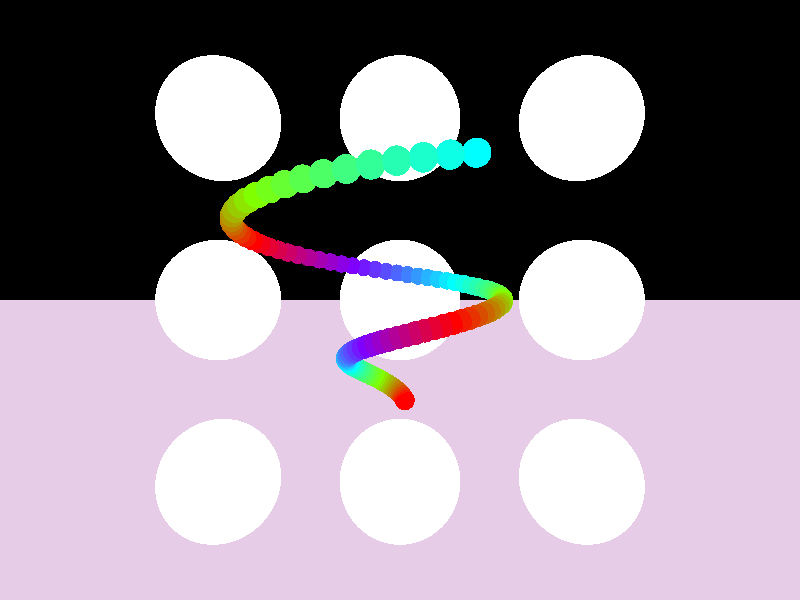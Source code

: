 camera {
  location <0, 0, -35>  
  up <0, 1, 0>  
  right <1.333, 0, 0>  
  look_at <0, 0, 0>  
}

light_source {<-20, 20, -30> color rgb <1.5, 1.5, 1.5>}

light_source {<-20, 20, -20> color rgb <1.5, 1.5, 1.5>}

plane { <0, 1, 0>, -22
  pigment { color rgb <0.9, 0.8, 0.9> }
  finish {
     ambient 0.3 diffuse 0.5 specular 0 roughness 0 ior 0 reflection 0.5 refraction 0
  }
  translate <0, 0, 0>
  scale <1, 1, 1>
  rotate <0, 0, 0>
}

sphere { <0.283662, -6, 0.958924>, 0.6
  pigment { color rgb <1, 0, 0> }
  finish {
     ambient 0.7 diffuse 0.8 specular 0 roughness 0 ior 0 reflection 0.7 refraction 0
  }
  translate <0, 0, 0>
  scale <1, 1, 1>
  rotate <0, 0, 0>
}

sphere { <0.205164, -5.88, 1.0807>, 0.6
  pigment { color rgb <0.95, 0.1, 0> }
  finish {
     ambient 0.7 diffuse 0.8 specular 0 roughness 0 ior 0 reflection 0.7 refraction 0
  }
  translate <0, 0, 0>
  scale <1, 1, 1>
  rotate <0, 0, 0>
}

sphere { <0.104999, -5.76, 1.1954>, 0.6
  pigment { color rgb <0.9, 0.2, 0> }
  finish {
     ambient 0.7 diffuse 0.8 specular 0 roughness 0 ior 0 reflection 0.7 refraction 0
  }
  translate <0, 0, 0>
  scale <1, 1, 1>
  rotate <0, 0, 0>
}

sphere { <-0.0161049, -5.64, 1.2999>, 0.6
  pigment { color rgb <0.85, 0.3, 0> }
  finish {
     ambient 0.7 diffuse 0.8 specular 0 roughness 0 ior 0 reflection 0.7 refraction 0
  }
  translate <0, 0, 0>
  scale <1, 1, 1>
  rotate <0, 0, 0>
}

sphere { <-0.157013, -5.52, 1.39117>, 0.6
  pigment { color rgb <0.8, 0.4, 0> }
  finish {
     ambient 0.7 diffuse 0.8 specular 0 roughness 0 ior 0 reflection 0.7 refraction 0
  }
  translate <0, 0, 0>
  scale <1, 1, 1>
  rotate <0, 0, 0>
}

sphere { <-0.316193, -5.4, 1.4663>, 0.6
  pigment { color rgb <0.75, 0.5, 0> }
  finish {
     ambient 0.7 diffuse 0.8 specular 0 roughness 0 ior 0 reflection 0.7 refraction 0
  }
  translate <0, 0, 0>
  scale <1, 1, 1>
  rotate <0, 0, 0>
}

sphere { <-0.491732, -5.28, 1.52256>, 0.6
  pigment { color rgb <0.7, 0.6, 0> }
  finish {
     ambient 0.7 diffuse 0.8 specular 0 roughness 0 ior 0 reflection 0.7 refraction 0
  }
  translate <0, 0, 0>
  scale <1, 1, 1>
  rotate <0, 0, 0>
}

sphere { <-0.681358, -5.16, 1.55748>, 0.6
  pigment { color rgb <0.65, 0.7, 0> }
  finish {
     ambient 0.7 diffuse 0.8 specular 0 roughness 0 ior 0 reflection 0.7 refraction 0
  }
  translate <0, 0, 0>
  scale <1, 1, 1>
  rotate <0, 0, 0>
}

sphere { <-0.882468, -5.04, 1.56884>, 0.6
  pigment { color rgb <0.6, 0.8, 0> }
  finish {
     ambient 0.7 diffuse 0.8 specular 0 roughness 0 ior 0 reflection 0.7 refraction 0
  }
  translate <0, 0, 0>
  scale <1, 1, 1>
  rotate <0, 0, 0>
}

sphere { <-1.09216, -4.92, 1.55473>, 0.6
  pigment { color rgb <0.55, 0.9, 0> }
  finish {
     ambient 0.7 diffuse 0.8 specular 0 roughness 0 ior 0 reflection 0.7 refraction 0
  }
  translate <0, 0, 0>
  scale <1, 1, 1>
  rotate <0, 0, 0>
}

sphere { <-1.30729, -4.8, 1.51361>, 0.6
  pigment { color rgb <0.5, 1, 0> }
  finish {
     ambient 0.7 diffuse 0.8 specular 0 roughness 0 ior 0 reflection 0.7 refraction 0
  }
  translate <0, 0, 0>
  scale <1, 1, 1>
  rotate <0, 0, 0>
}

sphere { <-1.52446, -4.68, 1.44431>, 0.6
  pigment { color rgb <0.45, 1, 0.1> }
  finish {
     ambient 0.7 diffuse 0.8 specular 0 roughness 0 ior 0 reflection 0.7 refraction 0
  }
  translate <0, 0, 0>
  scale <1, 1, 1>
  rotate <0, 0, 0>
}

sphere { <-1.74013, -4.56, 1.34609>, 0.6
  pigment { color rgb <0.4, 1, 0.2> }
  finish {
     ambient 0.7 diffuse 0.8 specular 0 roughness 0 ior 0 reflection 0.7 refraction 0
  }
  translate <0, 0, 0>
  scale <1, 1, 1>
  rotate <0, 0, 0>
}

sphere { <-1.95063, -4.44, 1.21863>, 0.6
  pigment { color rgb <0.35, 1, 0.3> }
  finish {
     ambient 0.7 diffuse 0.8 specular 0 roughness 0 ior 0 reflection 0.7 refraction 0
  }
  translate <0, 0, 0>
  scale <1, 1, 1>
  rotate <0, 0, 0>
}

sphere { <-2.15222, -4.32, 1.06205>, 0.6
  pigment { color rgb <0.3, 1, 0.4> }
  finish {
     ambient 0.7 diffuse 0.8 specular 0 roughness 0 ior 0 reflection 0.7 refraction 0
  }
  translate <0, 0, 0>
  scale <1, 1, 1>
  rotate <0, 0, 0>
}

sphere { <-2.34114, -4.2, 0.876961>, 0.6
  pigment { color rgb <0.25, 1, 0.5> }
  finish {
     ambient 0.7 diffuse 0.8 specular 0 roughness 0 ior 0 reflection 0.7 refraction 0
  }
  translate <0, 0, 0>
  scale <1, 1, 1>
  rotate <0, 0, 0>
}

sphere { <-2.51367, -4.08, 0.664411>, 0.6
  pigment { color rgb <0.2, 1, 0.6> }
  finish {
     ambient 0.7 diffuse 0.8 specular 0 roughness 0 ior 0 reflection 0.7 refraction 0
  }
  translate <0, 0, 0>
  scale <1, 1, 1>
  rotate <0, 0, 0>
}

sphere { <-2.66619, -3.96, 0.425918>, 0.6
  pigment { color rgb <0.15, 1, 0.7> }
  finish {
     ambient 0.7 diffuse 0.8 specular 0 roughness 0 ior 0 reflection 0.7 refraction 0
  }
  translate <0, 0, 0>
  scale <1, 1, 1>
  rotate <0, 0, 0>
}

sphere { <-2.79522, -3.84, 0.163452>, 0.6
  pigment { color rgb <0.1, 1, 0.8> }
  finish {
     ambient 0.7 diffuse 0.8 specular 0 roughness 0 ior 0 reflection 0.7 refraction 0
  }
  translate <0, 0, 0>
  scale <1, 1, 1>
  rotate <0, 0, 0>
}

sphere { <-2.89749, -3.72, -0.120579>, 0.6
  pigment { color rgb <0.05, 1, 0.9> }
  finish {
     ambient 0.7 diffuse 0.8 specular 0 roughness 0 ior 0 reflection 0.7 refraction 0
  }
  translate <0, 0, 0>
  scale <1, 1, 1>
  rotate <0, 0, 0>
}

sphere { <-2.96998, -3.6, -0.423354>, 0.6
  pigment { color rgb <0, 1, 1> }
  finish {
     ambient 0.7 diffuse 0.8 specular 0 roughness 0 ior 0 reflection 0.7 refraction 0
  }
  translate <0, 0, 0>
  scale <1, 1, 1>
  rotate <0, 0, 0>
}

sphere { <-3.00997, -3.48, -0.741667>, 0.6
  pigment { color rgb <0.05, 0.9, 1> }
  finish {
     ambient 0.7 diffuse 0.8 specular 0 roughness 0 ior 0 reflection 0.7 refraction 0
  }
  translate <0, 0, 0>
  scale <1, 1, 1>
  rotate <0, 0, 0>
}

sphere { <-3.01511, -3.36, -1.07196>, 0.6
  pigment { color rgb <0.1, 0.8, 1> }
  finish {
     ambient 0.7 diffuse 0.8 specular 0 roughness 0 ior 0 reflection 0.7 refraction 0
  }
  translate <0, 0, 0>
  scale <1, 1, 1>
  rotate <0, 0, 0>
}

sphere { <-2.98344, -3.24, -1.41035>, 0.6
  pigment { color rgb <0.15, 0.7, 1> }
  finish {
     ambient 0.7 diffuse 0.8 specular 0 roughness 0 ior 0 reflection 0.7 refraction 0
  }
  translate <0, 0, 0>
  scale <1, 1, 1>
  rotate <0, 0, 0>
}

sphere { <-2.91342, -3.12, -1.7527>, 0.6
  pigment { color rgb <0.2, 0.6, 1> }
  finish {
     ambient 0.7 diffuse 0.8 specular 0 roughness 0 ior 0 reflection 0.7 refraction 0
  }
  translate <0, 0, 0>
  scale <1, 1, 1>
  rotate <0, 0, 0>
}

sphere { <-2.80401, -3, -2.09465>, 0.6
  pigment { color rgb <0.25, 0.5, 1> }
  finish {
     ambient 0.7 diffuse 0.8 specular 0 roughness 0 ior 0 reflection 0.7 refraction 0
  }
  translate <0, 0, 0>
  scale <1, 1, 1>
  rotate <0, 0, 0>
}

sphere { <-2.65462, -2.88, -2.43166>, 0.6
  pigment { color rgb <0.3, 0.4, 1> }
  finish {
     ambient 0.7 diffuse 0.8 specular 0 roughness 0 ior 0 reflection 0.7 refraction 0
  }
  translate <0, 0, 0>
  scale <1, 1, 1>
  rotate <0, 0, 0>
}

sphere { <-2.46523, -2.76, -2.7591>, 0.6
  pigment { color rgb <0.35, 0.3, 1> }
  finish {
     ambient 0.7 diffuse 0.8 specular 0 roughness 0 ior 0 reflection 0.7 refraction 0
  }
  translate <0, 0, 0>
  scale <1, 1, 1>
  rotate <0, 0, 0>
}

sphere { <-2.23631, -2.64, -3.07228>, 0.6
  pigment { color rgb <0.4, 0.2, 1> }
  finish {
     ambient 0.7 diffuse 0.8 specular 0 roughness 0 ior 0 reflection 0.7 refraction 0
  }
  translate <0, 0, 0>
  scale <1, 1, 1>
  rotate <0, 0, 0>
}

sphere { <-1.96891, -2.52, -3.36651>, 0.6
  pigment { color rgb <0.45, 0.0999999, 1> }
  finish {
     ambient 0.7 diffuse 0.8 specular 0 roughness 0 ior 0 reflection 0.7 refraction 0
  }
  translate <0, 0, 0>
  scale <1, 1, 1>
  rotate <0, 0, 0>
}

sphere { <-1.6646, -2.4, -3.63718>, 0.6
  pigment { color rgb <0.5, 0, 1> }
  finish {
     ambient 0.7 diffuse 0.8 specular 0 roughness 0 ior 0 reflection 0.7 refraction 0
  }
  translate <0, 0, 0>
  scale <1, 1, 1>
  rotate <0, 0, 0>
}

sphere { <-1.3255, -2.28, -3.87983>, 0.6
  pigment { color rgb <0.55, 0, 0.9> }
  finish {
     ambient 0.7 diffuse 0.8 specular 0 roughness 0 ior 0 reflection 0.7 refraction 0
  }
  translate <0, 0, 0>
  scale <1, 1, 1>
  rotate <0, 0, 0>
}

sphere { <-0.95426, -2.16, -4.09016>, 0.6
  pigment { color rgb <0.6, 0, 0.8> }
  finish {
     ambient 0.7 diffuse 0.8 specular 0 roughness 0 ior 0 reflection 0.7 refraction 0
  }
  translate <0, 0, 0>
  scale <1, 1, 1>
  rotate <0, 0, 0>
}

sphere { <-0.554043, -2.04, -4.26416>, 0.6
  pigment { color rgb <0.65, 0, 0.7> }
  finish {
     ambient 0.7 diffuse 0.8 specular 0 roughness 0 ior 0 reflection 0.7 refraction 0
  }
  translate <0, 0, 0>
  scale <1, 1, 1>
  rotate <0, 0, 0>
}

sphere { <-0.12849, -1.92, -4.39812>, 0.6
  pigment { color rgb <0.7, 0, 0.6> }
  finish {
     ambient 0.7 diffuse 0.8 specular 0 roughness 0 ior 0 reflection 0.7 refraction 0
  }
  translate <0, 0, 0>
  scale <1, 1, 1>
  rotate <0, 0, 0>
}

sphere { <0.318305, -1.8, -4.48873>, 0.6
  pigment { color rgb <0.75, 0, 0.5> }
  finish {
     ambient 0.7 diffuse 0.8 specular 0 roughness 0 ior 0 reflection 0.7 refraction 0
  }
  translate <0, 0, 0>
  scale <1, 1, 1>
  rotate <0, 0, 0>
}

sphere { <0.781836, -1.68, -4.53307>, 0.6
  pigment { color rgb <0.8, 0, 0.4> }
  finish {
     ambient 0.7 diffuse 0.8 specular 0 roughness 0 ior 0 reflection 0.7 refraction 0
  }
  translate <0, 0, 0>
  scale <1, 1, 1>
  rotate <0, 0, 0>
}

sphere { <1.25723, -1.56, -4.52872>, 0.6
  pigment { color rgb <0.85, 0, 0.3> }
  finish {
     ambient 0.7 diffuse 0.8 specular 0 roughness 0 ior 0 reflection 0.7 refraction 0
  }
  translate <0, 0, 0>
  scale <1, 1, 1>
  rotate <0, 0, 0>
}

sphere { <1.7393, -1.44, -4.47379>, 0.6
  pigment { color rgb <0.9, 0, 0.2> }
  finish {
     ambient 0.7 diffuse 0.8 specular 0 roughness 0 ior 0 reflection 0.7 refraction 0
  }
  translate <0, 0, 0>
  scale <1, 1, 1>
  rotate <0, 0, 0>
}

sphere { <2.22261, -1.32, -4.36692>, 0.6
  pigment { color rgb <0.95, 0, 0.0999999> }
  finish {
     ambient 0.7 diffuse 0.8 specular 0 roughness 0 ior 0 reflection 0.7 refraction 0
  }
  translate <0, 0, 0>
  scale <1, 1, 1>
  rotate <0, 0, 0>
}

sphere { <2.7015, -1.2, -4.20736>, 0.6
  pigment { color rgb <1, 0, 0> }
  finish {
     ambient 0.7 diffuse 0.8 specular 0 roughness 0 ior 0 reflection 0.7 refraction 0
  }
  translate <0, 0, 0>
  scale <1, 1, 1>
  rotate <0, 0, 0>
}

sphere { <3.1702, -1.08, -3.99497>, 0.6
  pigment { color rgb <0.95, 0.1, 0> }
  finish {
     ambient 0.7 diffuse 0.8 specular 0 roughness 0 ior 0 reflection 0.7 refraction 0
  }
  translate <0, 0, 0>
  scale <1, 1, 1>
  rotate <0, 0, 0>
}

sphere { <3.62286, -0.960003, -3.73026>, 0.6
  pigment { color rgb <0.9, 0.2, 0> }
  finish {
     ambient 0.7 diffuse 0.8 specular 0 roughness 0 ior 0 reflection 0.7 refraction 0
  }
  translate <0, 0, 0>
  scale <1, 1, 1>
  rotate <0, 0, 0>
}

sphere { <4.05365, -0.840003, -3.41436>, 0.6
  pigment { color rgb <0.85, 0.3, 0> }
  finish {
     ambient 0.7 diffuse 0.8 specular 0 roughness 0 ior 0 reflection 0.7 refraction 0
  }
  translate <0, 0, 0>
  scale <1, 1, 1>
  rotate <0, 0, 0>
}

sphere { <4.4568, -0.720003, -3.04908>, 0.6
  pigment { color rgb <0.8, 0.4, 0> }
  finish {
     ambient 0.7 diffuse 0.8 specular 0 roughness 0 ior 0 reflection 0.7 refraction 0
  }
  translate <0, 0, 0>
  scale <1, 1, 1>
  rotate <0, 0, 0>
}

sphere { <4.82669, -0.600003, -2.63685>, 0.6
  pigment { color rgb <0.75, 0.5, 0> }
  finish {
     ambient 0.7 diffuse 0.8 specular 0 roughness 0 ior 0 reflection 0.7 refraction 0
  }
  translate <0, 0, 0>
  scale <1, 1, 1>
  rotate <0, 0, 0>
}

sphere { <5.15793, -0.480003, -2.18075>, 0.6
  pigment { color rgb <0.7, 0.6, 0> }
  finish {
     ambient 0.7 diffuse 0.8 specular 0 roughness 0 ior 0 reflection 0.7 refraction 0
  }
  translate <0, 0, 0>
  scale <1, 1, 1>
  rotate <0, 0, 0>
}

sphere { <5.44541, -0.360003, -1.68448>, 0.6
  pigment { color rgb <0.65, 0.7, 0> }
  finish {
     ambient 0.7 diffuse 0.8 specular 0 roughness 0 ior 0 reflection 0.7 refraction 0
  }
  translate <0, 0, 0>
  scale <1, 1, 1>
  rotate <0, 0, 0>
}

sphere { <5.68438, -0.240003, -1.1523>, 0.6
  pigment { color rgb <0.6, 0.8, 0> }
  finish {
     ambient 0.7 diffuse 0.8 specular 0 roughness 0 ior 0 reflection 0.7 refraction 0
  }
  translate <0, 0, 0>
  scale <1, 1, 1>
  rotate <0, 0, 0>
}

sphere { <5.87052, -0.120003, -0.589032>, 0.6
  pigment { color rgb <0.55, 0.9, 0> }
  finish {
     ambient 0.7 diffuse 0.8 specular 0 roughness 0 ior 0 reflection 0.7 refraction 0
  }
  translate <0, 0, 0>
  scale <1, 1, 1>
  rotate <0, 0, 0>
}

sphere { <6, -3.02196e-06, -1.51098e-05>, 0.6
  pigment { color rgb <0.5, 1, 0> }
  finish {
     ambient 0.7 diffuse 0.8 specular 0 roughness 0 ior 0 reflection 0.7 refraction 0
  }
  translate <0, 0, 0>
  scale <1, 1, 1>
  rotate <0, 0, 0>
}

sphere { <6.06952, 0.119997, 0.608968>, 0.6
  pigment { color rgb <0.45, 1, 0.1> }
  finish {
     ambient 0.7 diffuse 0.8 specular 0 roughness 0 ior 0 reflection 0.7 refraction 0
  }
  translate <0, 0, 0>
  scale <1, 1, 1>
  rotate <0, 0, 0>
}

sphere { <6.07641, 0.239997, 1.23173>, 0.6
  pigment { color rgb <0.4, 1, 0.2> }
  finish {
     ambient 0.7 diffuse 0.8 specular 0 roughness 0 ior 0 reflection 0.7 refraction 0
  }
  translate <0, 0, 0>
  scale <1, 1, 1>
  rotate <0, 0, 0>
}

sphere { <6.01862, 0.359997, 1.86176>, 0.6
  pigment { color rgb <0.35, 1, 0.3> }
  finish {
     ambient 0.7 diffuse 0.8 specular 0 roughness 0 ior 0 reflection 0.7 refraction 0
  }
  translate <0, 0, 0>
  scale <1, 1, 1>
  rotate <0, 0, 0>
}

sphere { <5.89479, 0.479997, 2.49226>, 0.6
  pigment { color rgb <0.3, 1, 0.4> }
  finish {
     ambient 0.7 diffuse 0.8 specular 0 roughness 0 ior 0 reflection 0.7 refraction 0
  }
  translate <0, 0, 0>
  scale <1, 1, 1>
  rotate <0, 0, 0>
}

sphere { <5.70429, 0.599997, 3.11625>, 0.6
  pigment { color rgb <0.25, 1, 0.5> }
  finish {
     ambient 0.7 diffuse 0.8 specular 0 roughness 0 ior 0 reflection 0.7 refraction 0
  }
  translate <0, 0, 0>
  scale <1, 1, 1>
  rotate <0, 0, 0>
}

sphere { <5.44722, 0.719997, 3.72662>, 0.6
  pigment { color rgb <0.2, 1, 0.6> }
  finish {
     ambient 0.7 diffuse 0.8 specular 0 roughness 0 ior 0 reflection 0.7 refraction 0
  }
  translate <0, 0, 0>
  scale <1, 1, 1>
  rotate <0, 0, 0>
}

sphere { <5.12445, 0.839997, 4.31624>, 0.6
  pigment { color rgb <0.15, 1, 0.7> }
  finish {
     ambient 0.7 diffuse 0.8 specular 0 roughness 0 ior 0 reflection 0.7 refraction 0
  }
  translate <0, 0, 0>
  scale <1, 1, 1>
  rotate <0, 0, 0>
}

sphere { <4.73762, 0.959997, 4.87801>, 0.6
  pigment { color rgb <0.1, 1, 0.8> }
  finish {
     ambient 0.7 diffuse 0.8 specular 0 roughness 0 ior 0 reflection 0.7 refraction 0
  }
  translate <0, 0, 0>
  scale <1, 1, 1>
  rotate <0, 0, 0>
}

sphere { <4.28912, 1.08, 5.40494>, 0.6
  pigment { color rgb <0.05, 1, 0.9> }
  finish {
     ambient 0.7 diffuse 0.8 specular 0 roughness 0 ior 0 reflection 0.7 refraction 0
  }
  translate <0, 0, 0>
  scale <1, 1, 1>
  rotate <0, 0, 0>
}

sphere { <3.78213, 1.2, 5.89028>, 0.6
  pigment { color rgb <0, 1, 1> }
  finish {
     ambient 0.7 diffuse 0.8 specular 0 roughness 0 ior 0 reflection 0.7 refraction 0
  }
  translate <0, 0, 0>
  scale <1, 1, 1>
  rotate <0, 0, 0>
}

sphere { <3.22055, 1.32, 6.32756>, 0.6
  pigment { color rgb <0.05, 0.9, 1> }
  finish {
     ambient 0.7 diffuse 0.8 specular 0 roughness 0 ior 0 reflection 0.7 refraction 0
  }
  translate <0, 0, 0>
  scale <1, 1, 1>
  rotate <0, 0, 0>
}

sphere { <2.60899, 1.44, 6.71067>, 0.6
  pigment { color rgb <0.1, 0.8, 1> }
  finish {
     ambient 0.7 diffuse 0.8 specular 0 roughness 0 ior 0 reflection 0.7 refraction 0
  }
  translate <0, 0, 0>
  scale <1, 1, 1>
  rotate <0, 0, 0>
}

sphere { <1.95276, 1.56, 7.03397>, 0.6
  pigment { color rgb <0.15, 0.7, 1> }
  finish {
     ambient 0.7 diffuse 0.8 specular 0 roughness 0 ior 0 reflection 0.7 refraction 0
  }
  translate <0, 0, 0>
  scale <1, 1, 1>
  rotate <0, 0, 0>
}

sphere { <1.25777, 1.68, 7.29232>, 0.6
  pigment { color rgb <0.2, 0.6, 1> }
  finish {
     ambient 0.7 diffuse 0.8 specular 0 roughness 0 ior 0 reflection 0.7 refraction 0
  }
  translate <0, 0, 0>
  scale <1, 1, 1>
  rotate <0, 0, 0>
}

sphere { <0.530547, 1.8, 7.48121>, 0.6
  pigment { color rgb <0.25, 0.5, 1> }
  finish {
     ambient 0.7 diffuse 0.8 specular 0 roughness 0 ior 0 reflection 0.7 refraction 0
  }
  translate <0, 0, 0>
  scale <1, 1, 1>
  rotate <0, 0, 0>
}

sphere { <-0.221898, 1.92, 7.59676>, 0.6
  pigment { color rgb <0.3, 0.4, 1> }
  finish {
     ambient 0.7 diffuse 0.8 specular 0 roughness 0 ior 0 reflection 0.7 refraction 0
  }
  translate <0, 0, 0>
  scale <1, 1, 1>
  rotate <0, 0, 0>
}

sphere { <-0.992084, 2.04, 7.63582>, 0.6
  pigment { color rgb <0.35, 0.3, 1> }
  finish {
     ambient 0.7 diffuse 0.8 specular 0 roughness 0 ior 0 reflection 0.7 refraction 0
  }
  translate <0, 0, 0>
  scale <1, 1, 1>
  rotate <0, 0, 0>
}

sphere { <-1.77216, 2.16, 7.59601>, 0.6
  pigment { color rgb <0.4, 0.2, 1> }
  finish {
     ambient 0.7 diffuse 0.8 specular 0 roughness 0 ior 0 reflection 0.7 refraction 0
  }
  translate <0, 0, 0>
  scale <1, 1, 1>
  rotate <0, 0, 0>
}

sphere { <-2.55397, 2.28, 7.47577>, 0.6
  pigment { color rgb <0.45, 0.0999999, 1> }
  finish {
     ambient 0.7 diffuse 0.8 specular 0 roughness 0 ior 0 reflection 0.7 refraction 0
  }
  translate <0, 0, 0>
  scale <1, 1, 1>
  rotate <0, 0, 0>
}

sphere { <-3.32916, 2.4, 7.27438>, 0.6
  pigment { color rgb <0.5, 0, 1> }
  finish {
     ambient 0.7 diffuse 0.8 specular 0 roughness 0 ior 0 reflection 0.7 refraction 0
  }
  translate <0, 0, 0>
  scale <1, 1, 1>
  rotate <0, 0, 0>
}

sphere { <-4.08924, 2.52, 6.992>, 0.6
  pigment { color rgb <0.55, 0, 0.9> }
  finish {
     ambient 0.7 diffuse 0.8 specular 0 roughness 0 ior 0 reflection 0.7 refraction 0
  }
  translate <0, 0, 0>
  scale <1, 1, 1>
  rotate <0, 0, 0>
}

sphere { <-4.82569, 2.64, 6.62968>, 0.6
  pigment { color rgb <0.6, 0, 0.8> }
  finish {
     ambient 0.7 diffuse 0.8 specular 0 roughness 0 ior 0 reflection 0.7 refraction 0
  }
  translate <0, 0, 0>
  scale <1, 1, 1>
  rotate <0, 0, 0>
}

sphere { <-5.53007, 2.76, 6.18936>, 0.6
  pigment { color rgb <0.65, 0, 0.7> }
  finish {
     ambient 0.7 diffuse 0.8 specular 0 roughness 0 ior 0 reflection 0.7 refraction 0
  }
  translate <0, 0, 0>
  scale <1, 1, 1>
  rotate <0, 0, 0>
}

sphere { <-6.19409, 2.88, 5.6739>, 0.6
  pigment { color rgb <0.7, 0, 0.6> }
  finish {
     ambient 0.7 diffuse 0.8 specular 0 roughness 0 ior 0 reflection 0.7 refraction 0
  }
  translate <0, 0, 0>
  scale <1, 1, 1>
  rotate <0, 0, 0>
}

sphere { <-6.8097, 3, 5.08703>, 0.6
  pigment { color rgb <0.75, 0, 0.5> }
  finish {
     ambient 0.7 diffuse 0.8 specular 0 roughness 0 ior 0 reflection 0.7 refraction 0
  }
  translate <0, 0, 0>
  scale <1, 1, 1>
  rotate <0, 0, 0>
}

sphere { <-7.36923, 3.12, 4.43333>, 0.6
  pigment { color rgb <0.8, 0, 0.4> }
  finish {
     ambient 0.7 diffuse 0.8 specular 0 roughness 0 ior 0 reflection 0.7 refraction 0
  }
  translate <0, 0, 0>
  scale <1, 1, 1>
  rotate <0, 0, 0>
}

sphere { <-7.86541, 3.24, 3.71823>, 0.6
  pigment { color rgb <0.85, 0, 0.3> }
  finish {
     ambient 0.7 diffuse 0.8 specular 0 roughness 0 ior 0 reflection 0.7 refraction 0
  }
  translate <0, 0, 0>
  scale <1, 1, 1>
  rotate <0, 0, 0>
}

sphere { <-8.29154, 3.36, 2.94792>, 0.6
  pigment { color rgb <0.9, 0, 0.2> }
  finish {
     ambient 0.7 diffuse 0.8 specular 0 roughness 0 ior 0 reflection 0.7 refraction 0
  }
  translate <0, 0, 0>
  scale <1, 1, 1>
  rotate <0, 0, 0>
}

sphere { <-8.64152, 3.48, 2.12934>, 0.6
  pigment { color rgb <0.95, 0, 0.0999999> }
  finish {
     ambient 0.7 diffuse 0.8 specular 0 roughness 0 ior 0 reflection 0.7 refraction 0
  }
  translate <0, 0, 0>
  scale <1, 1, 1>
  rotate <0, 0, 0>
}

sphere { <-8.90993, 3.6, 1.27011>, 0.6
  pigment { color rgb <1, 0, 0> }
  finish {
     ambient 0.7 diffuse 0.8 specular 0 roughness 0 ior 0 reflection 0.7 refraction 0
  }
  translate <0, 0, 0>
  scale <1, 1, 1>
  rotate <0, 0, 0>
}

sphere { <-9.09213, 3.72, 0.378413>, 0.6
  pigment { color rgb <0.95, 0.1, 0> }
  finish {
     ambient 0.7 diffuse 0.8 specular 0 roughness 0 ior 0 reflection 0.7 refraction 0
  }
  translate <0, 0, 0>
  scale <1, 1, 1>
  rotate <0, 0, 0>
}

sphere { <-9.18431, 3.84, -0.537012>, 0.6
  pigment { color rgb <0.9, 0.2, 0> }
  finish {
     ambient 0.7 diffuse 0.8 specular 0 roughness 0 ior 0 reflection 0.7 refraction 0
  }
  translate <0, 0, 0>
  scale <1, 1, 1>
  rotate <0, 0, 0>
}

sphere { <-9.18357, 3.96, -1.467>, 0.6
  pigment { color rgb <0.85, 0.3, 0> }
  finish {
     ambient 0.7 diffuse 0.8 specular 0 roughness 0 ior 0 reflection 0.7 refraction 0
  }
  translate <0, 0, 0>
  scale <1, 1, 1>
  rotate <0, 0, 0>
}

sphere { <-9.08791, 4.08, -2.40205>, 0.6
  pigment { color rgb <0.8, 0.4, 0> }
  finish {
     ambient 0.7 diffuse 0.8 specular 0 roughness 0 ior 0 reflection 0.7 refraction 0
  }
  translate <0, 0, 0>
  scale <1, 1, 1>
  rotate <0, 0, 0>
}

sphere { <-8.89635, 4.2, -3.33241>, 0.6
  pigment { color rgb <0.75, 0.5, 0> }
  finish {
     ambient 0.7 diffuse 0.8 specular 0 roughness 0 ior 0 reflection 0.7 refraction 0
  }
  translate <0, 0, 0>
  scale <1, 1, 1>
  rotate <0, 0, 0>
}

sphere { <-8.6089, 4.32, -4.24817>, 0.6
  pigment { color rgb <0.7, 0.6, 0> }
  finish {
     ambient 0.7 diffuse 0.8 specular 0 roughness 0 ior 0 reflection 0.7 refraction 0
  }
  translate <0, 0, 0>
  scale <1, 1, 1>
  rotate <0, 0, 0>
}

sphere { <-8.22659, 4.44, -5.13938>, 0.6
  pigment { color rgb <0.65, 0.7, 0> }
  finish {
     ambient 0.7 diffuse 0.8 specular 0 roughness 0 ior 0 reflection 0.7 refraction 0
  }
  translate <0, 0, 0>
  scale <1, 1, 1>
  rotate <0, 0, 0>
}

sphere { <-7.75151, 4.56, -5.99618>, 0.6
  pigment { color rgb <0.6, 0.8, 0> }
  finish {
     ambient 0.7 diffuse 0.8 specular 0 roughness 0 ior 0 reflection 0.7 refraction 0
  }
  translate <0, 0, 0>
  scale <1, 1, 1>
  rotate <0, 0, 0>
}

sphere { <-7.18676, 4.68, -6.80886>, 0.6
  pigment { color rgb <0.55, 0.9, 0> }
  finish {
     ambient 0.7 diffuse 0.8 specular 0 roughness 0 ior 0 reflection 0.7 refraction 0
  }
  translate <0, 0, 0>
  scale <1, 1, 1>
  rotate <0, 0, 0>
}

sphere { <-6.53647, 4.8, -7.568>, 0.6
  pigment { color rgb <0.5, 1, 0> }
  finish {
     ambient 0.7 diffuse 0.8 specular 0 roughness 0 ior 0 reflection 0.7 refraction 0
  }
  translate <0, 0, 0>
  scale <1, 1, 1>
  rotate <0, 0, 0>
}

sphere { <-5.80576, 4.92, -8.26458>, 0.6
  pigment { color rgb <0.45, 1, 0.1> }
  finish {
     ambient 0.7 diffuse 0.8 specular 0 roughness 0 ior 0 reflection 0.7 refraction 0
  }
  translate <0, 0, 0>
  scale <1, 1, 1>
  rotate <0, 0, 0>
}

sphere { <-5.0007, 5.04, -8.89005>, 0.6
  pigment { color rgb <0.4, 1, 0.2> }
  finish {
     ambient 0.7 diffuse 0.8 specular 0 roughness 0 ior 0 reflection 0.7 refraction 0
  }
  translate <0, 0, 0>
  scale <1, 1, 1>
  rotate <0, 0, 0>
}

sphere { <-4.12827, 5.16, -9.43649>, 0.6
  pigment { color rgb <0.35, 1, 0.3> }
  finish {
     ambient 0.7 diffuse 0.8 specular 0 roughness 0 ior 0 reflection 0.7 refraction 0
  }
  translate <0, 0, 0>
  scale <1, 1, 1>
  rotate <0, 0, 0>
}

sphere { <-3.1963, 5.27999, -9.89665>, 0.6
  pigment { color rgb <0.3, 1, 0.4> }
  finish {
     ambient 0.7 diffuse 0.8 specular 0 roughness 0 ior 0 reflection 0.7 refraction 0
  }
  translate <0, 0, 0>
  scale <1, 1, 1>
  rotate <0, 0, 0>
}

sphere { <-2.2134, 5.39999, -10.2641>, 0.6
  pigment { color rgb <0.25, 1, 0.5> }
  finish {
     ambient 0.7 diffuse 0.8 specular 0 roughness 0 ior 0 reflection 0.7 refraction 0
  }
  translate <0, 0, 0>
  scale <1, 1, 1>
  rotate <0, 0, 0>
}

sphere { <-1.18886, 5.51999, -10.5331>, 0.6
  pigment { color rgb <0.2, 1, 0.6> }
  finish {
     ambient 0.7 diffuse 0.8 specular 0 roughness 0 ior 0 reflection 0.7 refraction 0
  }
  translate <0, 0, 0>
  scale <1, 1, 1>
  rotate <0, 0, 0>
}

sphere { <-0.132607, 5.63999, -10.6992>, 0.6
  pigment { color rgb <0.15, 1, 0.7> }
  finish {
     ambient 0.7 diffuse 0.8 specular 0 roughness 0 ior 0 reflection 0.7 refraction 0
  }
  translate <0, 0, 0>
  scale <1, 1, 1>
  rotate <0, 0, 0>
}

sphere { <0.94494, 5.75999, -10.7586>, 0.6
  pigment { color rgb <0.1, 1, 0.8> }
  finish {
     ambient 0.7 diffuse 0.8 specular 0 roughness 0 ior 0 reflection 0.7 refraction 0
  }
  translate <0, 0, 0>
  scale <1, 1, 1>
  rotate <0, 0, 0>
}

sphere { <2.03294, 5.87999, -10.7087>, 0.6
  pigment { color rgb <0.05, 1, 0.9> }
  finish {
     ambient 0.7 diffuse 0.8 specular 0 roughness 0 ior 0 reflection 0.7 refraction 0
  }
  translate <0, 0, 0>
  scale <1, 1, 1>
  rotate <0, 0, 0>
}

sphere { <3.12024, 5.99999, -10.5482>, 0.6
  pigment { color rgb <0, 1, 1> }
  finish {
     ambient 0.7 diffuse 0.8 specular 0 roughness 0 ior 0 reflection 0.7 refraction 0
  }
  translate <0, 0, 0>
  scale <1, 1, 1>
  rotate <0, 0, 0>
}

sphere { <0, 0, 15>, 5
  pigment { color rgb <1, 1, 1> }
  finish {
     ambient 0.7 diffuse 0.8 specular 0 roughness 0 ior 0 reflection 0.9 refraction 0
  }
  translate <-15, -15, 0>
  scale <1, 1, 1>
  rotate <0, 0, 0>
}

sphere { <0, 0, 15>, 5
  pigment { color rgb <1, 1, 1> }
  finish {
     ambient 0.7 diffuse 0.8 specular 0 roughness 0 ior 0 reflection 0.9 refraction 0
  }
  translate <-15, 0, 0>
  scale <1, 1, 1>
  rotate <0, 0, 0>
}

sphere { <0, 0, 15>, 5
  pigment { color rgb <1, 1, 1> }
  finish {
     ambient 0.7 diffuse 0.8 specular 0 roughness 0 ior 0 reflection 0.9 refraction 0
  }
  translate <-15, 15, 0>
  scale <1, 1, 1>
  rotate <0, 0, 0>
}

sphere { <0, 0, 15>, 5
  pigment { color rgb <1, 1, 1> }
  finish {
     ambient 0.7 diffuse 0.8 specular 0 roughness 0 ior 0 reflection 0.9 refraction 0
  }
  translate <0, -15, 0>
  scale <1, 1, 1>
  rotate <0, 0, 0>
}

sphere { <0, 0, 15>, 5
  pigment { color rgb <1, 1, 1> }
  finish {
     ambient 0.7 diffuse 0.8 specular 0 roughness 0 ior 0 reflection 0.9 refraction 0
  }
  translate <0, 0, 0>
  scale <1, 1, 1>
  rotate <0, 0, 0>
}

sphere { <0, 0, 15>, 5
  pigment { color rgb <1, 1, 1> }
  finish {
     ambient 0.7 diffuse 0.8 specular 0 roughness 0 ior 0 reflection 0.9 refraction 0
  }
  translate <0, 15, 0>
  scale <1, 1, 1>
  rotate <0, 0, 0>
}

sphere { <0, 0, 15>, 5
  pigment { color rgb <1, 1, 1> }
  finish {
     ambient 0.7 diffuse 0.8 specular 0 roughness 0 ior 0 reflection 0.9 refraction 0
  }
  translate <15, -15, 0>
  scale <1, 1, 1>
  rotate <0, 0, 0>
}

sphere { <0, 0, 15>, 5
  pigment { color rgb <1, 1, 1> }
  finish {
     ambient 0.7 diffuse 0.8 specular 0 roughness 0 ior 0 reflection 0.9 refraction 0
  }
  translate <15, 0, 0>
  scale <1, 1, 1>
  rotate <0, 0, 0>
}

sphere { <0, 0, 15>, 5
  pigment { color rgb <1, 1, 1> }
  finish {
     ambient 0.7 diffuse 0.8 specular 0 roughness 0 ior 0 reflection 0.9 refraction 0
  }
  translate <15, 15, 0>
  scale <1, 1, 1>
  rotate <0, 0, 0>
}
